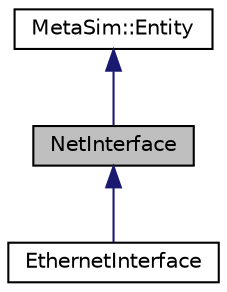 digraph "NetInterface"
{
  edge [fontname="Helvetica",fontsize="10",labelfontname="Helvetica",labelfontsize="10"];
  node [fontname="Helvetica",fontsize="10",shape=record];
  Node1 [label="NetInterface",height=0.2,width=0.4,color="black", fillcolor="grey75", style="filled", fontcolor="black"];
  Node2 -> Node1 [dir="back",color="midnightblue",fontsize="10",style="solid"];
  Node2 [label="MetaSim::Entity",height=0.2,width=0.4,color="black", fillcolor="white", style="filled",URL="$d0/d41/classMetaSim_1_1Entity.html"];
  Node1 -> Node3 [dir="back",color="midnightblue",fontsize="10",style="solid"];
  Node3 [label="EthernetInterface",height=0.2,width=0.4,color="black", fillcolor="white", style="filled",URL="$dc/d96/classEthernetInterface.html"];
}
